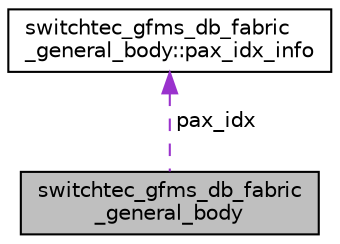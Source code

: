 digraph "switchtec_gfms_db_fabric_general_body"
{
 // LATEX_PDF_SIZE
  edge [fontname="Helvetica",fontsize="10",labelfontname="Helvetica",labelfontsize="10"];
  node [fontname="Helvetica",fontsize="10",shape=record];
  Node1 [label="switchtec_gfms_db_fabric\l_general_body",height=0.2,width=0.4,color="black", fillcolor="grey75", style="filled", fontcolor="black",tooltip=" "];
  Node2 -> Node1 [dir="back",color="darkorchid3",fontsize="10",style="dashed",label=" pax_idx" ,fontname="Helvetica"];
  Node2 [label="switchtec_gfms_db_fabric\l_general_body::pax_idx_info",height=0.2,width=0.4,color="black", fillcolor="white", style="filled",URL="$structswitchtec__gfms__db__fabric__general__body_1_1pax__idx__info.html",tooltip=" "];
}
